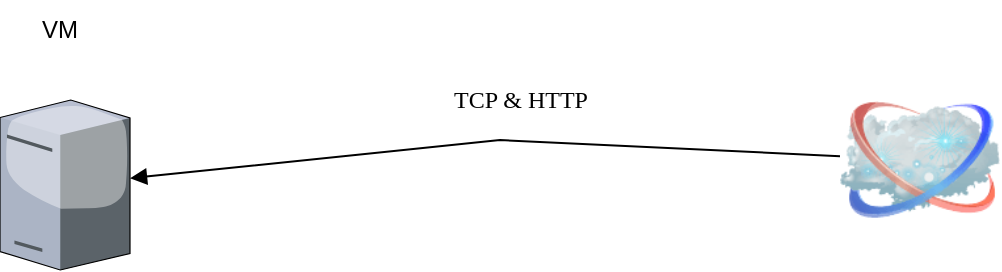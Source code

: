 <mxfile version="22.0.0" type="github">
  <diagram name="Page-1" id="822b0af5-4adb-64df-f703-e8dfc1f81529">
    <mxGraphModel dx="1939" dy="1045" grid="1" gridSize="10" guides="1" tooltips="1" connect="1" arrows="1" fold="1" page="1" pageScale="1" pageWidth="1100" pageHeight="850" background="none" math="0" shadow="0">
      <root>
        <mxCell id="0" />
        <mxCell id="1" parent="0" />
        <mxCell id="7d933b09d9755ecc-9" value="" style="verticalLabelPosition=bottom;aspect=fixed;html=1;verticalAlign=top;strokeColor=none;shape=mxgraph.citrix.tower_server;rounded=0;shadow=0;comic=0;fontFamily=Verdana;" parent="1" vertex="1">
          <mxGeometry x="150" y="150" width="65" height="85" as="geometry" />
        </mxCell>
        <mxCell id="7d933b09d9755ecc-44" value="TCP &amp;amp; HTTP" style="edgeStyle=none;rounded=0;html=1;labelBackgroundColor=none;startFill=0;endArrow=block;endFill=1;strokeWidth=1;fontFamily=Verdana;fontSize=12;" parent="1" source="Tjz0SAe66KBHWP_uon1U-1" target="7d933b09d9755ecc-9" edge="1">
          <mxGeometry x="-0.095" y="-20" relative="1" as="geometry">
            <mxPoint as="offset" />
            <mxPoint x="610" y="180" as="sourcePoint" />
            <Array as="points">
              <mxPoint x="400" y="170" />
            </Array>
          </mxGeometry>
        </mxCell>
        <mxCell id="Tjz0SAe66KBHWP_uon1U-1" value="" style="image;html=1;image=img/lib/clip_art/networking/Cloud_128x128.png" vertex="1" parent="1">
          <mxGeometry x="570" y="140" width="80" height="80" as="geometry" />
        </mxCell>
        <mxCell id="Tjz0SAe66KBHWP_uon1U-2" value="VM" style="text;html=1;strokeColor=none;fillColor=none;align=center;verticalAlign=middle;whiteSpace=wrap;rounded=0;" vertex="1" parent="1">
          <mxGeometry x="150" y="100" width="60" height="30" as="geometry" />
        </mxCell>
      </root>
    </mxGraphModel>
  </diagram>
</mxfile>
